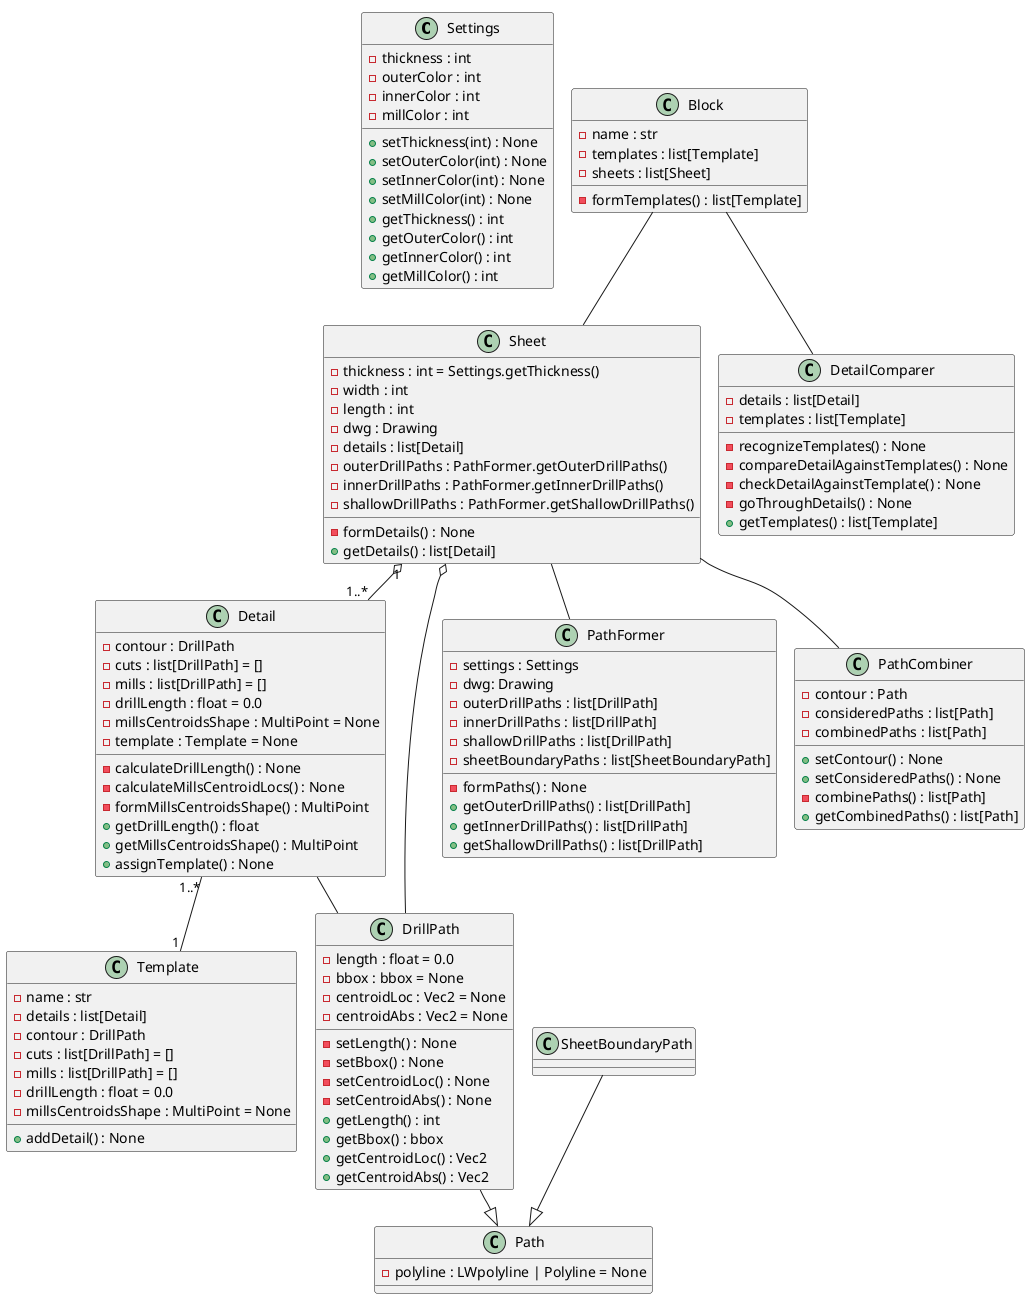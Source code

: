 @startuml "Classes"
!pragma layout smetana


class Settings {
    -thickness : int
    -outerColor : int
    -innerColor : int
    -millColor : int
    +setThickness(int) : None
    +setOuterColor(int) : None
    +setInnerColor(int) : None
    +setMillColor(int) : None
    +getThickness() : int
    +getOuterColor() : int
    +getInnerColor() : int
    +getMillColor() : int
}
class Block {
    -name : str
    -templates : list[Template]
    -sheets : list[Sheet]
    -formTemplates() : list[Template]
}
class Sheet {
    {field}-thickness : int = Settings.getThickness()
    -width : int
    -length : int
    -dwg : Drawing
    -details : list[Detail]
    {field}-outerDrillPaths : PathFormer.getOuterDrillPaths()
    {field}-innerDrillPaths : PathFormer.getInnerDrillPaths()
    {field}-shallowDrillPaths : PathFormer.getShallowDrillPaths()
    -formDetails() : None
    +getDetails() : list[Detail]
}
class Detail {
    -contour : DrillPath
    -cuts : list[DrillPath] = []
    -mills : list[DrillPath] = []
    -drillLength : float = 0.0
    -millsCentroidsShape : MultiPoint = None
    -template : Template = None
    -calculateDrillLength() : None
    -calculateMillsCentroidLocs() : None
    -formMillsCentroidsShape() : MultiPoint
    +getDrillLength() : float
    +getMillsCentroidsShape() : MultiPoint
    +assignTemplate() : None
}
class Template {
    -name : str
    -details : list[Detail]
    -contour : DrillPath
    -cuts : list[DrillPath] = []
    -mills : list[DrillPath] = []
    -drillLength : float = 0.0
    -millsCentroidsShape : MultiPoint = None
    +addDetail() : None
}
class Path {
    -polyline : LWpolyline | Polyline = None
}
class DrillPath {
    -length : float = 0.0
    -bbox : bbox = None
    -centroidLoc : Vec2 = None
    -centroidAbs : Vec2 = None
    -setLength() : None
    -setBbox() : None
    -setCentroidLoc() : None
    -setCentroidAbs() : None
    +getLength() : int
    +getBbox() : bbox
    +getCentroidLoc() : Vec2
    +getCentroidAbs() : Vec2
}

class SheetBoundaryPath

' class OuterDrillPath {
'     {field}-color : int = Settings.getOuterColor()
' }
' class InnerDrillPath {
'     {field}-color : int = Settings.getInnerColor()
' }
' class ShallowDrillPath {
'     {field}-color : int = Settings.getMillColor()
' }
class PathFormer {
    -settings : Settings
    -dwg: Drawing
    -outerDrillPaths : list[DrillPath]
    -innerDrillPaths : list[DrillPath]
    -shallowDrillPaths : list[DrillPath]
    -sheetBoundaryPaths : list[SheetBoundaryPath]
    -formPaths() : None
    +getOuterDrillPaths() : list[DrillPath]
    +getInnerDrillPaths() : list[DrillPath]
    +getShallowDrillPaths() : list[DrillPath]
}
class PathCombiner {
    -contour : Path
    -consideredPaths : list[Path]
    -combinedPaths : list[Path]
    +setContour() : None
    +setConsideredPaths() : None
    -combinePaths() : list[Path]
    +getCombinedPaths() : list[Path]
}

class DetailComparer {
    -details : list[Detail]
    -templates : list[Template]
    -recognizeTemplates() : None
    -compareDetailAgainstTemplates() : None
    -checkDetailAgainstTemplate() : None
    -goThroughDetails() : None
    +getTemplates() : list[Template]
}

' OuterDrillPath --|> DrillPath
' InnerDrillPath --|> DrillPath
' ShallowDrillPath --|> DrillPath

DrillPath --|> Path
SheetBoundaryPath --|> Path

Sheet::details "1" o-- "1..*" Detail
' Sheet::outerDrillPaths "1" o-- "1..*" OuterDrillPath
' Sheet::innerDrillPaths "1" o-- "0..*" InnerDrillPath
' Sheet::shallowDrillPaths "1" o-- "0..*" ShallowDrillPath
Sheet o-- DrillPath
Sheet -- PathFormer
Sheet -- PathCombiner

' Detail::contour "1" -- "1" OuterDrillPath
' Detail::cuts "1" -- "0..*" InnerDrillPath
' Detail::mills "1" -- "0..*" ShallowDrillPath
Detail -- DrillPath
Detail::template "1..*" -- "1" Template

Block -- DetailComparer
Block -- Sheet

@enduml